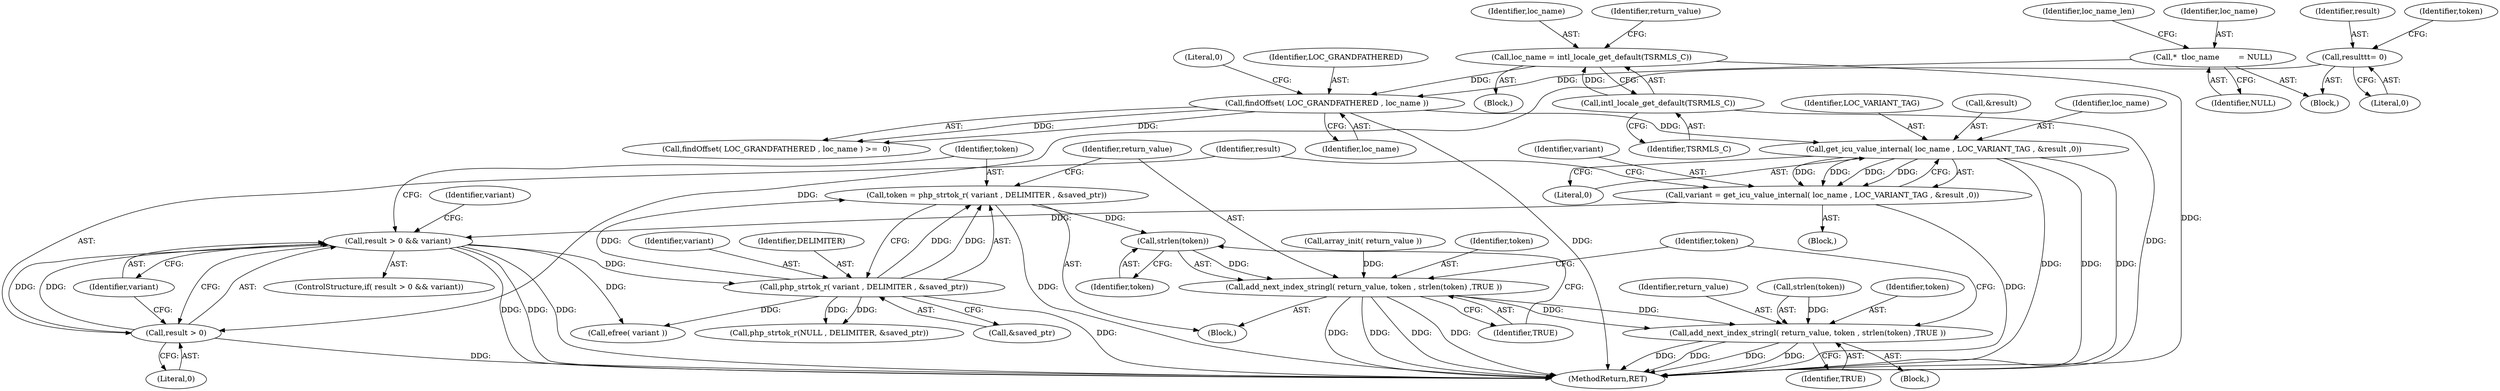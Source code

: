 digraph "1_php-src_97eff7eb57fc2320c267a949cffd622c38712484?w=1_9@API" {
"1000169" [label="(Call,token = php_strtok_r( variant , DELIMITER , &saved_ptr))"];
"1000171" [label="(Call,php_strtok_r( variant , DELIMITER , &saved_ptr))"];
"1000163" [label="(Call,result > 0 && variant)"];
"1000164" [label="(Call,result > 0)"];
"1000117" [label="(Call,result\t\t= 0)"];
"1000154" [label="(Call,variant = get_icu_value_internal( loc_name , LOC_VARIANT_TAG , &result ,0))"];
"1000156" [label="(Call,get_icu_value_internal( loc_name , LOC_VARIANT_TAG , &result ,0))"];
"1000147" [label="(Call,findOffset( LOC_GRANDFATHERED , loc_name ))"];
"1000139" [label="(Call,loc_name = intl_locale_get_default(TSRMLS_C))"];
"1000141" [label="(Call,intl_locale_get_default(TSRMLS_C))"];
"1000109" [label="(Call,*  \tloc_name        = NULL)"];
"1000179" [label="(Call,strlen(token))"];
"1000176" [label="(Call,add_next_index_stringl( return_value, token , strlen(token) ,TRUE ))"];
"1000196" [label="(Call,add_next_index_stringl( return_value, token , strlen(token) ,TRUE ))"];
"1000199" [label="(Call,strlen(token))"];
"1000142" [label="(Identifier,TSRMLS_C)"];
"1000118" [label="(Identifier,result)"];
"1000170" [label="(Identifier,token)"];
"1000149" [label="(Identifier,loc_name)"];
"1000139" [label="(Call,loc_name = intl_locale_get_default(TSRMLS_C))"];
"1000111" [label="(Identifier,NULL)"];
"1000161" [label="(Literal,0)"];
"1000119" [label="(Literal,0)"];
"1000158" [label="(Identifier,LOC_VARIANT_TAG)"];
"1000207" [label="(MethodReturn,RET)"];
"1000165" [label="(Identifier,result)"];
"1000163" [label="(Call,result > 0 && variant)"];
"1000114" [label="(Identifier,loc_name_len)"];
"1000169" [label="(Call,token = php_strtok_r( variant , DELIMITER , &saved_ptr))"];
"1000172" [label="(Identifier,variant)"];
"1000162" [label="(ControlStructure,if( result > 0 && variant))"];
"1000203" [label="(Identifier,variant)"];
"1000159" [label="(Call,&result)"];
"1000167" [label="(Identifier,variant)"];
"1000156" [label="(Call,get_icu_value_internal( loc_name , LOC_VARIANT_TAG , &result ,0))"];
"1000201" [label="(Identifier,TRUE)"];
"1000157" [label="(Identifier,loc_name)"];
"1000180" [label="(Identifier,token)"];
"1000143" [label="(Call,array_init( return_value ))"];
"1000171" [label="(Call,php_strtok_r( variant , DELIMITER , &saved_ptr))"];
"1000122" [label="(Identifier,token)"];
"1000155" [label="(Identifier,variant)"];
"1000173" [label="(Identifier,DELIMITER)"];
"1000140" [label="(Identifier,loc_name)"];
"1000144" [label="(Identifier,return_value)"];
"1000153" [label="(Block,)"];
"1000186" [label="(Call,php_strtok_r(NULL , DELIMITER, &saved_ptr))"];
"1000117" [label="(Call,result\t\t= 0)"];
"1000147" [label="(Call,findOffset( LOC_GRANDFATHERED , loc_name ))"];
"1000174" [label="(Call,&saved_ptr)"];
"1000141" [label="(Call,intl_locale_get_default(TSRMLS_C))"];
"1000150" [label="(Literal,0)"];
"1000110" [label="(Identifier,loc_name)"];
"1000176" [label="(Call,add_next_index_stringl( return_value, token , strlen(token) ,TRUE ))"];
"1000185" [label="(Identifier,token)"];
"1000168" [label="(Block,)"];
"1000166" [label="(Literal,0)"];
"1000181" [label="(Identifier,TRUE)"];
"1000198" [label="(Identifier,token)"];
"1000107" [label="(Block,)"];
"1000196" [label="(Call,add_next_index_stringl( return_value, token , strlen(token) ,TRUE ))"];
"1000109" [label="(Call,*  \tloc_name        = NULL)"];
"1000178" [label="(Identifier,token)"];
"1000177" [label="(Identifier,return_value)"];
"1000138" [label="(Block,)"];
"1000164" [label="(Call,result > 0)"];
"1000205" [label="(Call,efree( variant ))"];
"1000179" [label="(Call,strlen(token))"];
"1000197" [label="(Identifier,return_value)"];
"1000195" [label="(Block,)"];
"1000146" [label="(Call,findOffset( LOC_GRANDFATHERED , loc_name ) >=  0)"];
"1000148" [label="(Identifier,LOC_GRANDFATHERED)"];
"1000154" [label="(Call,variant = get_icu_value_internal( loc_name , LOC_VARIANT_TAG , &result ,0))"];
"1000169" -> "1000168"  [label="AST: "];
"1000169" -> "1000171"  [label="CFG: "];
"1000170" -> "1000169"  [label="AST: "];
"1000171" -> "1000169"  [label="AST: "];
"1000177" -> "1000169"  [label="CFG: "];
"1000169" -> "1000207"  [label="DDG: "];
"1000171" -> "1000169"  [label="DDG: "];
"1000171" -> "1000169"  [label="DDG: "];
"1000171" -> "1000169"  [label="DDG: "];
"1000169" -> "1000179"  [label="DDG: "];
"1000171" -> "1000174"  [label="CFG: "];
"1000172" -> "1000171"  [label="AST: "];
"1000173" -> "1000171"  [label="AST: "];
"1000174" -> "1000171"  [label="AST: "];
"1000171" -> "1000207"  [label="DDG: "];
"1000163" -> "1000171"  [label="DDG: "];
"1000171" -> "1000186"  [label="DDG: "];
"1000171" -> "1000186"  [label="DDG: "];
"1000171" -> "1000205"  [label="DDG: "];
"1000163" -> "1000162"  [label="AST: "];
"1000163" -> "1000164"  [label="CFG: "];
"1000163" -> "1000167"  [label="CFG: "];
"1000164" -> "1000163"  [label="AST: "];
"1000167" -> "1000163"  [label="AST: "];
"1000170" -> "1000163"  [label="CFG: "];
"1000203" -> "1000163"  [label="CFG: "];
"1000163" -> "1000207"  [label="DDG: "];
"1000163" -> "1000207"  [label="DDG: "];
"1000163" -> "1000207"  [label="DDG: "];
"1000164" -> "1000163"  [label="DDG: "];
"1000164" -> "1000163"  [label="DDG: "];
"1000154" -> "1000163"  [label="DDG: "];
"1000163" -> "1000205"  [label="DDG: "];
"1000164" -> "1000166"  [label="CFG: "];
"1000165" -> "1000164"  [label="AST: "];
"1000166" -> "1000164"  [label="AST: "];
"1000167" -> "1000164"  [label="CFG: "];
"1000164" -> "1000207"  [label="DDG: "];
"1000117" -> "1000164"  [label="DDG: "];
"1000117" -> "1000107"  [label="AST: "];
"1000117" -> "1000119"  [label="CFG: "];
"1000118" -> "1000117"  [label="AST: "];
"1000119" -> "1000117"  [label="AST: "];
"1000122" -> "1000117"  [label="CFG: "];
"1000154" -> "1000153"  [label="AST: "];
"1000154" -> "1000156"  [label="CFG: "];
"1000155" -> "1000154"  [label="AST: "];
"1000156" -> "1000154"  [label="AST: "];
"1000165" -> "1000154"  [label="CFG: "];
"1000154" -> "1000207"  [label="DDG: "];
"1000156" -> "1000154"  [label="DDG: "];
"1000156" -> "1000154"  [label="DDG: "];
"1000156" -> "1000154"  [label="DDG: "];
"1000156" -> "1000154"  [label="DDG: "];
"1000156" -> "1000161"  [label="CFG: "];
"1000157" -> "1000156"  [label="AST: "];
"1000158" -> "1000156"  [label="AST: "];
"1000159" -> "1000156"  [label="AST: "];
"1000161" -> "1000156"  [label="AST: "];
"1000156" -> "1000207"  [label="DDG: "];
"1000156" -> "1000207"  [label="DDG: "];
"1000156" -> "1000207"  [label="DDG: "];
"1000147" -> "1000156"  [label="DDG: "];
"1000147" -> "1000146"  [label="AST: "];
"1000147" -> "1000149"  [label="CFG: "];
"1000148" -> "1000147"  [label="AST: "];
"1000149" -> "1000147"  [label="AST: "];
"1000150" -> "1000147"  [label="CFG: "];
"1000147" -> "1000207"  [label="DDG: "];
"1000147" -> "1000146"  [label="DDG: "];
"1000147" -> "1000146"  [label="DDG: "];
"1000139" -> "1000147"  [label="DDG: "];
"1000109" -> "1000147"  [label="DDG: "];
"1000139" -> "1000138"  [label="AST: "];
"1000139" -> "1000141"  [label="CFG: "];
"1000140" -> "1000139"  [label="AST: "];
"1000141" -> "1000139"  [label="AST: "];
"1000144" -> "1000139"  [label="CFG: "];
"1000139" -> "1000207"  [label="DDG: "];
"1000141" -> "1000139"  [label="DDG: "];
"1000141" -> "1000142"  [label="CFG: "];
"1000142" -> "1000141"  [label="AST: "];
"1000141" -> "1000207"  [label="DDG: "];
"1000109" -> "1000107"  [label="AST: "];
"1000109" -> "1000111"  [label="CFG: "];
"1000110" -> "1000109"  [label="AST: "];
"1000111" -> "1000109"  [label="AST: "];
"1000114" -> "1000109"  [label="CFG: "];
"1000179" -> "1000176"  [label="AST: "];
"1000179" -> "1000180"  [label="CFG: "];
"1000180" -> "1000179"  [label="AST: "];
"1000181" -> "1000179"  [label="CFG: "];
"1000179" -> "1000176"  [label="DDG: "];
"1000176" -> "1000168"  [label="AST: "];
"1000176" -> "1000181"  [label="CFG: "];
"1000177" -> "1000176"  [label="AST: "];
"1000178" -> "1000176"  [label="AST: "];
"1000181" -> "1000176"  [label="AST: "];
"1000185" -> "1000176"  [label="CFG: "];
"1000176" -> "1000207"  [label="DDG: "];
"1000176" -> "1000207"  [label="DDG: "];
"1000176" -> "1000207"  [label="DDG: "];
"1000176" -> "1000207"  [label="DDG: "];
"1000143" -> "1000176"  [label="DDG: "];
"1000176" -> "1000196"  [label="DDG: "];
"1000176" -> "1000196"  [label="DDG: "];
"1000196" -> "1000195"  [label="AST: "];
"1000196" -> "1000201"  [label="CFG: "];
"1000197" -> "1000196"  [label="AST: "];
"1000198" -> "1000196"  [label="AST: "];
"1000199" -> "1000196"  [label="AST: "];
"1000201" -> "1000196"  [label="AST: "];
"1000185" -> "1000196"  [label="CFG: "];
"1000196" -> "1000207"  [label="DDG: "];
"1000196" -> "1000207"  [label="DDG: "];
"1000196" -> "1000207"  [label="DDG: "];
"1000196" -> "1000207"  [label="DDG: "];
"1000199" -> "1000196"  [label="DDG: "];
}

